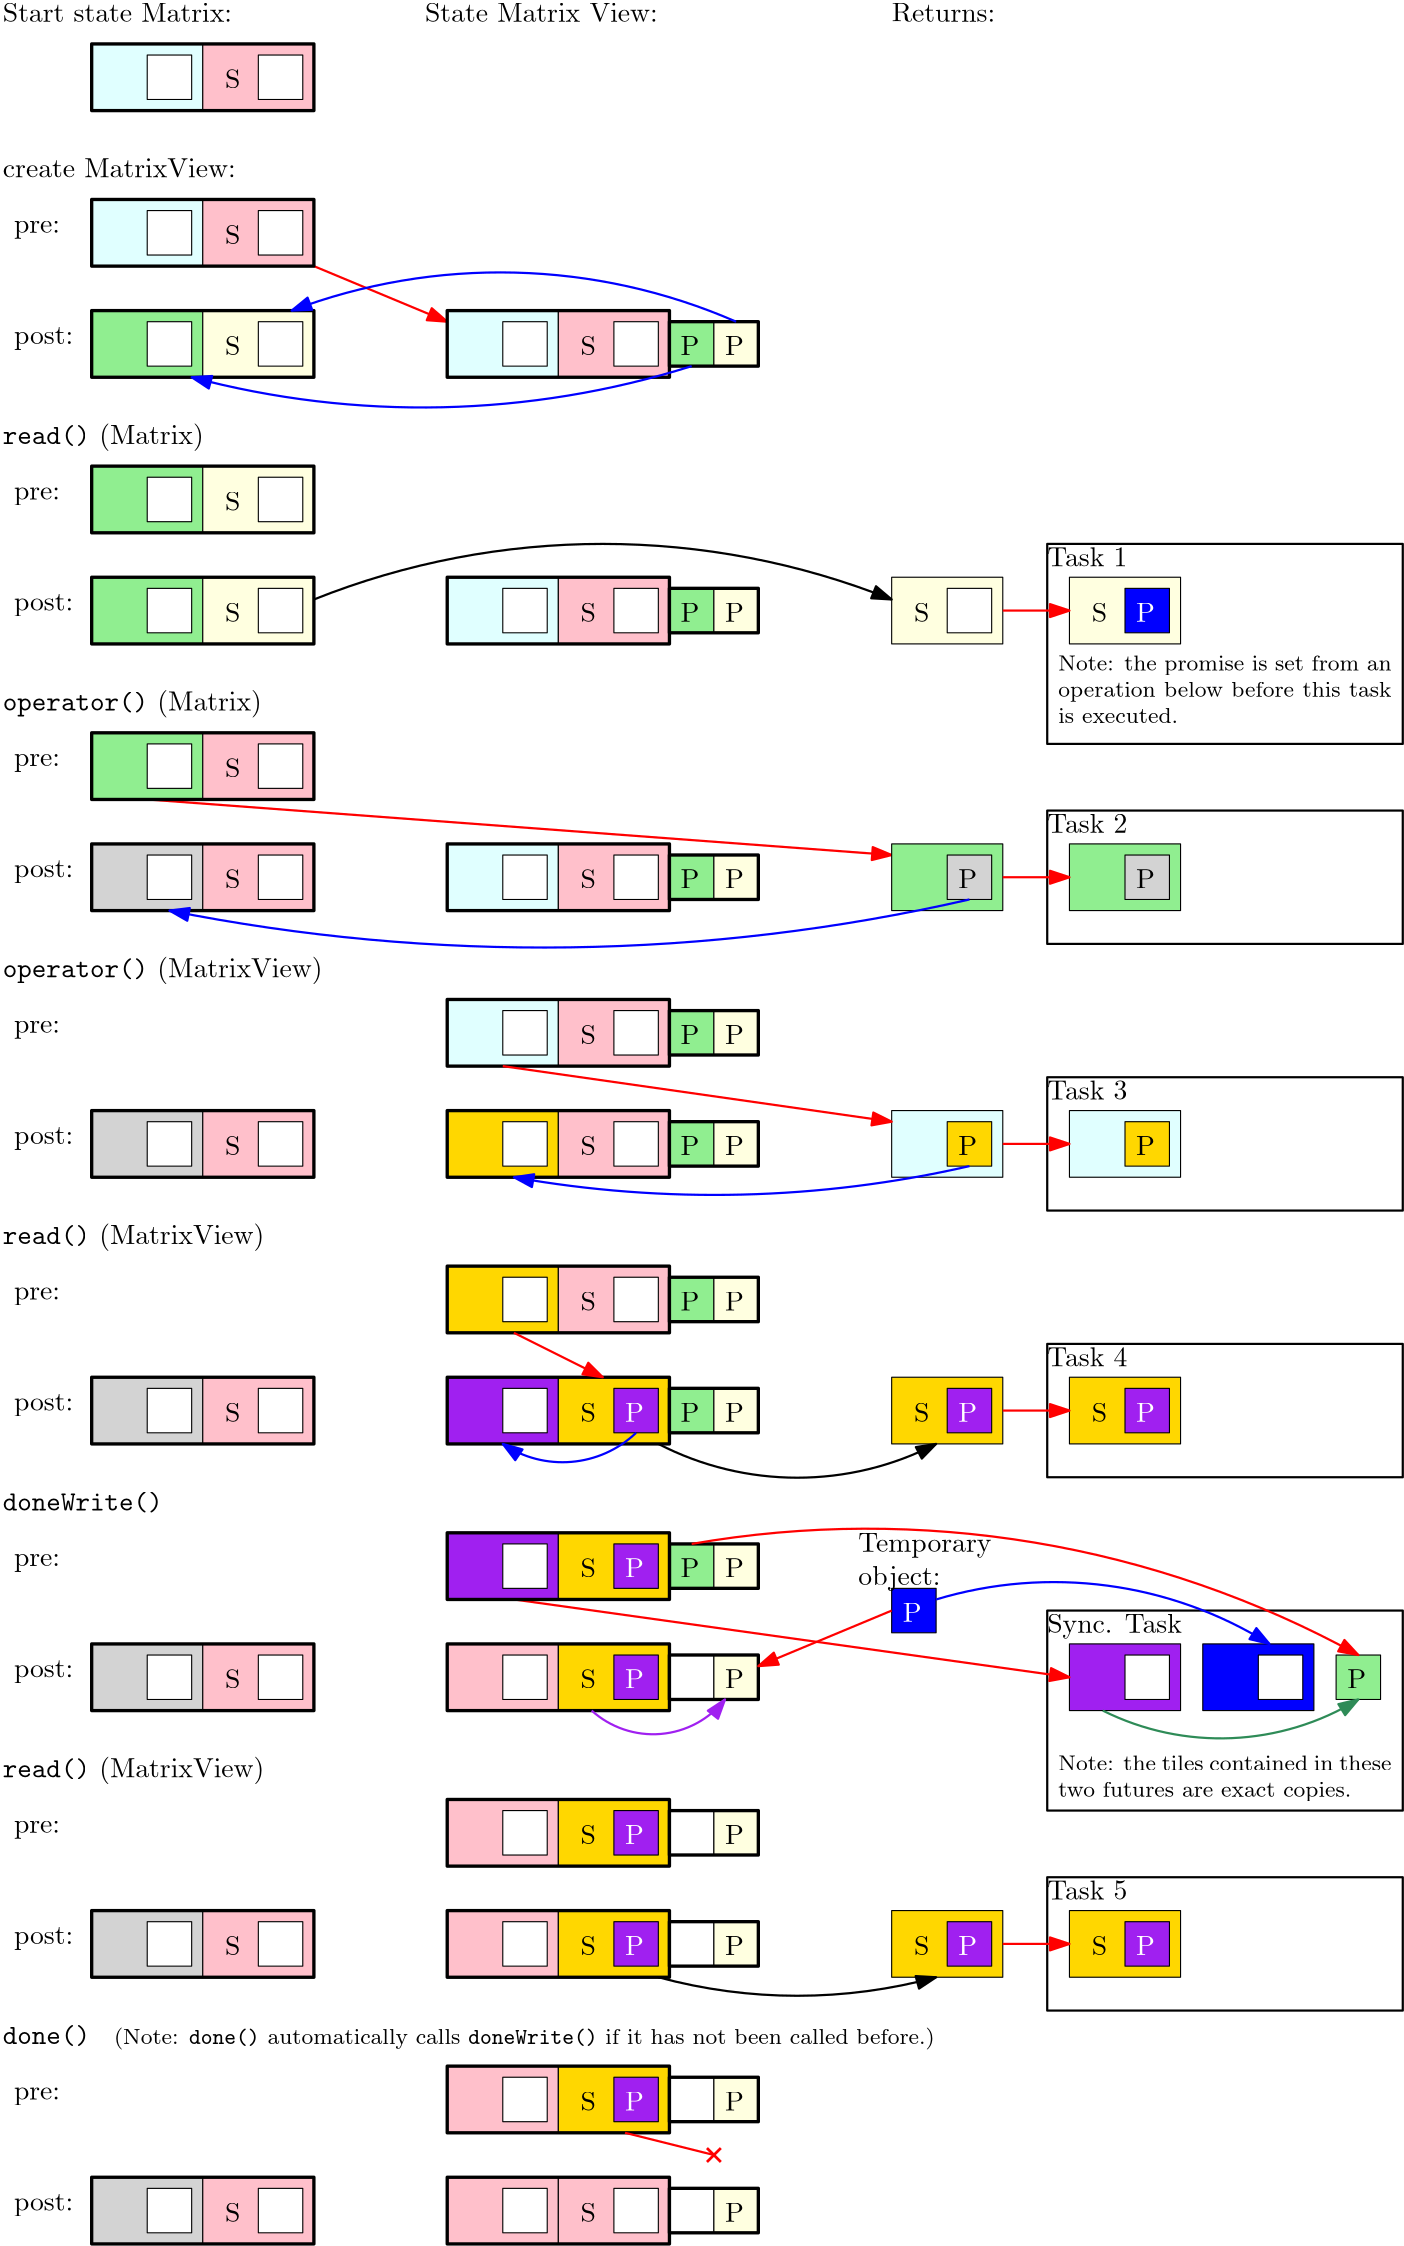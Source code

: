 <?xml version="1.0"?>
<!DOCTYPE ipe SYSTEM "ipe.dtd">
<ipe version="70206" creator="Ipe 7.2.11">
<info created="D:20200409180000" modified="D:20200414115949"/>
<ipestyle name="basic">
<symbol name="arrow/arc(spx)">
<path stroke="sym-stroke" fill="sym-stroke" pen="sym-pen">
0 0 m
-1 0.333 l
-1 -0.333 l
h
</path>
</symbol>
<symbol name="arrow/farc(spx)">
<path stroke="sym-stroke" fill="white" pen="sym-pen">
0 0 m
-1 0.333 l
-1 -0.333 l
h
</path>
</symbol>
<symbol name="arrow/ptarc(spx)">
<path stroke="sym-stroke" fill="sym-stroke" pen="sym-pen">
0 0 m
-1 0.333 l
-0.8 0 l
-1 -0.333 l
h
</path>
</symbol>
<symbol name="arrow/fptarc(spx)">
<path stroke="sym-stroke" fill="white" pen="sym-pen">
0 0 m
-1 0.333 l
-0.8 0 l
-1 -0.333 l
h
</path>
</symbol>
<symbol name="mark/circle(sx)" transformations="translations">
<path fill="sym-stroke">
0.6 0 0 0.6 0 0 e
0.4 0 0 0.4 0 0 e
</path>
</symbol>
<symbol name="mark/disk(sx)" transformations="translations">
<path fill="sym-stroke">
0.6 0 0 0.6 0 0 e
</path>
</symbol>
<symbol name="mark/fdisk(sfx)" transformations="translations">
<group>
<path fill="sym-fill">
0.5 0 0 0.5 0 0 e
</path>
<path fill="sym-stroke" fillrule="eofill">
0.6 0 0 0.6 0 0 e
0.4 0 0 0.4 0 0 e
</path>
</group>
</symbol>
<symbol name="mark/box(sx)" transformations="translations">
<path fill="sym-stroke" fillrule="eofill">
-0.6 -0.6 m
0.6 -0.6 l
0.6 0.6 l
-0.6 0.6 l
h
-0.4 -0.4 m
0.4 -0.4 l
0.4 0.4 l
-0.4 0.4 l
h
</path>
</symbol>
<symbol name="mark/square(sx)" transformations="translations">
<path fill="sym-stroke">
-0.6 -0.6 m
0.6 -0.6 l
0.6 0.6 l
-0.6 0.6 l
h
</path>
</symbol>
<symbol name="mark/fsquare(sfx)" transformations="translations">
<group>
<path fill="sym-fill">
-0.5 -0.5 m
0.5 -0.5 l
0.5 0.5 l
-0.5 0.5 l
h
</path>
<path fill="sym-stroke" fillrule="eofill">
-0.6 -0.6 m
0.6 -0.6 l
0.6 0.6 l
-0.6 0.6 l
h
-0.4 -0.4 m
0.4 -0.4 l
0.4 0.4 l
-0.4 0.4 l
h
</path>
</group>
</symbol>
<symbol name="mark/cross(sx)" transformations="translations">
<group>
<path fill="sym-stroke">
-0.43 -0.57 m
0.57 0.43 l
0.43 0.57 l
-0.57 -0.43 l
h
</path>
<path fill="sym-stroke">
-0.43 0.57 m
0.57 -0.43 l
0.43 -0.57 l
-0.57 0.43 l
h
</path>
</group>
</symbol>
<symbol name="arrow/fnormal(spx)">
<path stroke="sym-stroke" fill="white" pen="sym-pen">
0 0 m
-1 0.333 l
-1 -0.333 l
h
</path>
</symbol>
<symbol name="arrow/pointed(spx)">
<path stroke="sym-stroke" fill="sym-stroke" pen="sym-pen">
0 0 m
-1 0.333 l
-0.8 0 l
-1 -0.333 l
h
</path>
</symbol>
<symbol name="arrow/fpointed(spx)">
<path stroke="sym-stroke" fill="white" pen="sym-pen">
0 0 m
-1 0.333 l
-0.8 0 l
-1 -0.333 l
h
</path>
</symbol>
<symbol name="arrow/linear(spx)">
<path stroke="sym-stroke" pen="sym-pen">
-1 0.333 m
0 0 l
-1 -0.333 l
</path>
</symbol>
<symbol name="arrow/fdouble(spx)">
<path stroke="sym-stroke" fill="white" pen="sym-pen">
0 0 m
-1 0.333 l
-1 -0.333 l
h
-1 0 m
-2 0.333 l
-2 -0.333 l
h
</path>
</symbol>
<symbol name="arrow/double(spx)">
<path stroke="sym-stroke" fill="sym-stroke" pen="sym-pen">
0 0 m
-1 0.333 l
-1 -0.333 l
h
-1 0 m
-2 0.333 l
-2 -0.333 l
h
</path>
</symbol>
<pen name="heavier" value="0.8"/>
<pen name="fat" value="1.2"/>
<pen name="ultrafat" value="2"/>
<symbolsize name="large" value="5"/>
<symbolsize name="small" value="2"/>
<symbolsize name="tiny" value="1.1"/>
<arrowsize name="large" value="10"/>
<arrowsize name="small" value="5"/>
<arrowsize name="tiny" value="3"/>
<color name="red" value="1 0 0"/>
<color name="green" value="0 1 0"/>
<color name="blue" value="0 0 1"/>
<color name="yellow" value="1 1 0"/>
<color name="orange" value="1 0.647 0"/>
<color name="gold" value="1 0.843 0"/>
<color name="purple" value="0.627 0.125 0.941"/>
<color name="gray" value="0.745"/>
<color name="brown" value="0.647 0.165 0.165"/>
<color name="navy" value="0 0 0.502"/>
<color name="pink" value="1 0.753 0.796"/>
<color name="seagreen" value="0.18 0.545 0.341"/>
<color name="turquoise" value="0.251 0.878 0.816"/>
<color name="violet" value="0.933 0.51 0.933"/>
<color name="darkblue" value="0 0 0.545"/>
<color name="darkcyan" value="0 0.545 0.545"/>
<color name="darkgray" value="0.663"/>
<color name="darkgreen" value="0 0.392 0"/>
<color name="darkmagenta" value="0.545 0 0.545"/>
<color name="darkorange" value="1 0.549 0"/>
<color name="darkred" value="0.545 0 0"/>
<color name="lightblue" value="0.678 0.847 0.902"/>
<color name="lightcyan" value="0.878 1 1"/>
<color name="lightgray" value="0.827"/>
<color name="lightgreen" value="0.565 0.933 0.565"/>
<color name="lightyellow" value="1 1 0.878"/>
<dashstyle name="dashed" value="[4] 0"/>
<dashstyle name="dotted" value="[1 3] 0"/>
<dashstyle name="dash dotted" value="[4 2 1 2] 0"/>
<dashstyle name="dash dot dotted" value="[4 2 1 2 1 2] 0"/>
<textsize name="large" value="\large"/>
<textsize name="Large" value="\Large"/>
<textsize name="LARGE" value="\LARGE"/>
<textsize name="huge" value="\huge"/>
<textsize name="Huge" value="\Huge"/>
<textsize name="small" value="\small"/>
<textsize name="footnote" value="\footnotesize"/>
<textsize name="tiny" value="\tiny"/>
<textstyle name="center" begin="\begin{center}" end="\end{center}"/>
<textstyle name="itemize" begin="\begin{itemize}" end="\end{itemize}"/>
<textstyle name="item" begin="\begin{itemize}\item{}" end="\end{itemize}"/>
<gridsize name="4 pts" value="4"/>
<gridsize name="8 pts (~3 mm)" value="8"/>
<gridsize name="16 pts (~6 mm)" value="16"/>
<gridsize name="32 pts (~12 mm)" value="32"/>
<gridsize name="10 pts (~3.5 mm)" value="10"/>
<gridsize name="20 pts (~7 mm)" value="20"/>
<gridsize name="14 pts (~5 mm)" value="14"/>
<gridsize name="28 pts (~10 mm)" value="28"/>
<gridsize name="56 pts (~20 mm)" value="56"/>
<anglesize name="90 deg" value="90"/>
<anglesize name="60 deg" value="60"/>
<anglesize name="45 deg" value="45"/>
<anglesize name="30 deg" value="30"/>
<anglesize name="22.5 deg" value="22.5"/>
<opacity name="10%" value="0.1"/>
<opacity name="30%" value="0.3"/>
<opacity name="50%" value="0.5"/>
<opacity name="75%" value="0.75"/>
<tiling name="falling" angle="-60" step="4" width="1"/>
<tiling name="rising" angle="30" step="4" width="1"/>
</ipestyle>
<page>
<layer name="alpha"/>
<view layers="alpha" active="alpha"/>
<text layer="alpha" matrix="1 0 0 1 -8 -148" transformations="translations" pos="32 816" stroke="black" type="label" width="72.367" height="7.473" depth="2.49" valign="baseline">\verb|read()| (Matrix)</text>
<path matrix="0.416666 0 0 1.5 42.667 -484" stroke="black" fill="lightgreen">
32 800 m
32 784 l
128 784 l
128 800 l
h
</path>
<path matrix="0.416666 0 0 1.5 82.666 -460" stroke="black" fill="lightyellow">
32 784 m
32 768 l
128 768 l
128 784 l
h
</path>
<path matrix="1 0 0 1 -68 -88" stroke="black" fill="white">
144 800 m
144 784 l
160 784 l
160 800 l
h
</path>
<path matrix="0.606061 0 0 0.5 36.606 316" stroke="black" pen="fat">
32 800 m
32 752 l
164 752 l
164 800 l
h
</path>
<text matrix="1 0 0 1 -44 -68" transformations="translations" pos="148 768" stroke="black" type="label" width="5.535" height="6.808" depth="0" valign="baseline">S</text>
<path matrix="1 0 0 1 -76 -88" stroke="black" fill="white">
192 800 m
192 784 l
208 784 l
208 800 l
h
</path>
<path matrix="0.416666 0 0 1.5 330.666 -556" stroke="black" fill="lightyellow">
32 784 m
32 768 l
128 768 l
128 784 l
h
</path>
<text matrix="1 0 0 1 204 -164" transformations="translations" pos="148 768" stroke="black" type="label" width="5.535" height="6.808" depth="0" valign="baseline">S</text>
<path matrix="1 0 0 1 172 -184" stroke="black" fill="white">
192 800 m
192 784 l
208 784 l
208 800 l
h
</path>
<path matrix="1 0 0 1 0 16" stroke="red" pen="heavier" arrow="normal/normal">
136 716 m
184 696 l
</path>
<path matrix="0.416666 0 0 1.5 394.666 -556" stroke="black" fill="lightyellow">
32 784 m
32 768 l
128 768 l
128 784 l
h
</path>
<text matrix="1 0 0 1 268 -164" transformations="translations" pos="148 768" stroke="black" type="label" width="5.535" height="6.808" depth="0" valign="baseline">S</text>
<path matrix="1 0 0 1 236 -184" stroke="black" fill="blue">
192 800 m
192 784 l
208 784 l
208 800 l
h
</path>
<text matrix="1 0 0 1 76 -184" transformations="translations" pos="356 788" stroke="white" type="label" width="6.78" height="6.808" depth="0" valign="baseline">P</text>
<path matrix="1.33333 0 0 1.5 165.333 -352" stroke="black" pen="heavier">
176 656 m
176 608 l
272 608 l
272 656 l
h
</path>
<text matrix="1 0 0 1 224 -36" transformations="translations" pos="176 660" stroke="black" type="label" width="28.836" height="6.918" depth="0" valign="baseline">Task 1</text>
<path matrix="0.416666 0 0 1.5 42.667 -444" stroke="black" fill="lightcyan">
32 800 m
32 784 l
128 784 l
128 800 l
h
</path>
<path matrix="0.416666 0 0 1.5 82.666 -420" stroke="black" fill="pink">
32 784 m
32 768 l
128 768 l
128 784 l
h
</path>
<path matrix="1 0 0 1 -68 -48" stroke="black" fill="white">
144 800 m
144 784 l
160 784 l
160 800 l
h
</path>
<path matrix="0.606061 0 0 0.5 36.606 356" stroke="black" pen="fat">
32 800 m
32 752 l
164 752 l
164 800 l
h
</path>
<text matrix="1 0 0 1 -44 -28" transformations="translations" pos="148 768" stroke="black" type="label" width="5.535" height="6.808" depth="0" valign="baseline">S</text>
<path matrix="1 0 0 1 -76 -48" stroke="black" fill="white">
192 800 m
192 784 l
208 784 l
208 800 l
h
</path>
<text matrix="1 0 0 1 -8 4" transformations="translations" pos="32 816" stroke="black" type="label" width="82.579" height="6.808" depth="0" valign="baseline">Start state Matrix:</text>
<path matrix="0.416666 0 0 1.5 42.667 -388" stroke="black" fill="lightcyan">
32 800 m
32 784 l
128 784 l
128 800 l
h
</path>
<path matrix="0.416666 0 0 1.5 82.666 -364" stroke="black" fill="pink">
32 784 m
32 768 l
128 768 l
128 784 l
h
</path>
<path matrix="1 0 0 1 -68 8" stroke="black" fill="white">
144 800 m
144 784 l
160 784 l
160 800 l
h
</path>
<path matrix="0.606061 0 0 0.5 36.606 412" stroke="black" pen="fat">
32 800 m
32 752 l
164 752 l
164 800 l
h
</path>
<text matrix="1 0 0 1 -44 28" transformations="translations" pos="148 768" stroke="black" type="label" width="5.535" height="6.808" depth="0" valign="baseline">S</text>
<path matrix="1 0 0 1 -76 8" stroke="black" fill="white">
192 800 m
192 784 l
208 784 l
208 800 l
h
</path>
<text matrix="1 0 0 1 -8 -52" transformations="translations" pos="32 816" stroke="black" type="label" width="83.908" height="6.808" depth="0" valign="baseline">create MatrixView:</text>
<text matrix="1 0 0 1 4 16" transformations="translations" pos="24 728" stroke="black" type="label" width="16.632" height="4.297" depth="1.93" valign="baseline">pre:</text>
<text matrix="1 0 0 1 4 16" transformations="translations" pos="24 688" stroke="black" type="label" width="21.364" height="6.135" depth="1.93" valign="baseline">post:</text>
<text matrix="1 0 0 1 4 -80" transformations="translations" pos="24 728" stroke="black" type="label" width="16.632" height="4.297" depth="1.93" valign="baseline">pre:</text>
<text matrix="1 0 0 1 4 -80" transformations="translations" pos="24 688" stroke="black" type="label" width="21.364" height="6.135" depth="1.93" valign="baseline">post:</text>
<path matrix="1 0 0 1 160 -80" stroke="red" pen="heavier" arrow="normal/normal">
224 688 m
248 688 l
</path>
<path matrix="0.416666 0 0 1.5 170.667 -484" stroke="black" fill="lightcyan">
32 800 m
32 784 l
128 784 l
128 800 l
h
</path>
<path matrix="0.416666 0 0 1.5 210.666 -460" stroke="black" fill="pink">
32 784 m
32 768 l
128 768 l
128 784 l
h
</path>
<path matrix="1 0 0 1 60 -88" stroke="black" fill="white">
144 800 m
144 784 l
160 784 l
160 800 l
h
</path>
<path matrix="0.606061 0 0 0.5 164.606 316" stroke="black" pen="fat">
32 800 m
32 752 l
164 752 l
164 800 l
h
</path>
<text matrix="1 0 0 1 84 -68" transformations="translations" pos="148 768" stroke="black" type="label" width="5.535" height="6.808" depth="0" valign="baseline">S</text>
<path matrix="1 0 0 1 52 -88" stroke="black" fill="white">
192 800 m
192 784 l
208 784 l
208 800 l
h
</path>
<path matrix="1 0 0 1 72 -88" stroke="black" fill="lightgreen">
192 800 m
192 784 l
208 784 l
208 800 l
h
</path>
<text matrix="1 0 0 1 -88 -88" transformations="translations" pos="356 788" stroke="black" type="label" width="6.78" height="6.808" depth="0" valign="baseline">P</text>
<path matrix="1 0 0 1 88 -88" stroke="black" fill="lightyellow">
192 800 m
192 784 l
208 784 l
208 800 l
h
</path>
<text matrix="1 0 0 1 -72 -88" transformations="translations" pos="356 788" stroke="black" type="label" width="6.78" height="6.808" depth="0" valign="baseline">P</text>
<path matrix="0.242425 0 0 0.333333 256.242 445.333" stroke="black" pen="fat">
32 800 m
32 752 l
164 752 l
164 800 l
h
</path>
<path matrix="1 0 0 1 0 16" stroke="blue" pen="heavier" arrow="normal/normal">
272 680 m
322.776 0 0 -322.776 175.113 987.891 92 676 a
</path>
<path matrix="1 0 0 1 0 16" stroke="blue" pen="heavier" arrow="normal/normal">
288 696 m
212.101 0 0 212.101 203.091 501.636 128 700 a
</path>
<text matrix="1 0 0 1 144 4" transformations="translations" pos="32 816" stroke="black" type="label" width="83.88" height="6.808" depth="0" valign="baseline">State Matrix View:</text>
<path matrix="0.416666 0 0 1.5 170.667 -580" stroke="black" fill="lightcyan">
32 800 m
32 784 l
128 784 l
128 800 l
h
</path>
<path matrix="0.416666 0 0 1.5 210.666 -556" stroke="black" fill="pink">
32 784 m
32 768 l
128 768 l
128 784 l
h
</path>
<path matrix="1 0 0 1 60 -184" stroke="black" fill="white">
144 800 m
144 784 l
160 784 l
160 800 l
h
</path>
<path matrix="0.606061 0 0 0.5 164.606 220" stroke="black" pen="fat">
32 800 m
32 752 l
164 752 l
164 800 l
h
</path>
<text matrix="1 0 0 1 84 -164" transformations="translations" pos="148 768" stroke="black" type="label" width="5.535" height="6.808" depth="0" valign="baseline">S</text>
<path matrix="1 0 0 1 52 -184" stroke="black" fill="white">
192 800 m
192 784 l
208 784 l
208 800 l
h
</path>
<path matrix="1 0 0 1 72 -184" stroke="black" fill="lightgreen">
192 800 m
192 784 l
208 784 l
208 800 l
h
</path>
<text matrix="1 0 0 1 -88 -184" transformations="translations" pos="356 788" stroke="black" type="label" width="6.78" height="6.808" depth="0" valign="baseline">P</text>
<path matrix="1 0 0 1 88 -184" stroke="black" fill="lightyellow">
192 800 m
192 784 l
208 784 l
208 800 l
h
</path>
<text matrix="1 0 0 1 -72 -184" transformations="translations" pos="356 788" stroke="black" type="label" width="6.78" height="6.808" depth="0" valign="baseline">P</text>
<path matrix="0.242425 0 0 0.333333 256.242 349.333" stroke="black" pen="fat">
32 800 m
32 752 l
164 752 l
164 800 l
h
</path>
<path matrix="1 0 0 1 0 16" stroke="black" pen="heavier" arrow="normal/normal">
136 596 m
280.4 0 0 -280.4 240 335.6 344 596 a
</path>
<path matrix="0.416666 0 0 1.5 42.667 -676" stroke="black" fill="lightgray">
32 800 m
32 784 l
128 784 l
128 800 l
h
</path>
<path matrix="0.416666 0 0 1.5 82.666 -652" stroke="black" fill="pink">
32 784 m
32 768 l
128 768 l
128 784 l
h
</path>
<path matrix="1 0 0 1 -68 -280" stroke="black" fill="white">
144 800 m
144 784 l
160 784 l
160 800 l
h
</path>
<path matrix="0.606061 0 0 0.5 36.606 124" stroke="black" pen="fat">
32 800 m
32 752 l
164 752 l
164 800 l
h
</path>
<text matrix="1 0 0 1 -44 -260" transformations="translations" pos="148 768" stroke="black" type="label" width="5.535" height="6.808" depth="0" valign="baseline">S</text>
<path matrix="1 0 0 1 -76 -280" stroke="black" fill="white">
192 800 m
192 784 l
208 784 l
208 800 l
h
</path>
<text matrix="1 0 0 1 -8 -244" transformations="translations" pos="32 816" stroke="black" type="label" width="93.289" height="7.473" depth="2.49" valign="baseline">\verb|operator()| (Matrix)</text>
<path matrix="1 0 0 1 0 16" stroke="red" pen="heavier" arrow="normal/normal">
76 524 m
344 504 l
</path>
<path matrix="0.416666 0 0 1.5 330.666 -652" stroke="black" fill="lightgreen">
32 784 m
32 768 l
128 768 l
128 784 l
h
</path>
<path matrix="1 0 0 1 172 -280" stroke="black" fill="lightgray">
192 800 m
192 784 l
208 784 l
208 800 l
h
</path>
<text matrix="1 0 0 1 12 -280" transformations="translations" pos="356 788" stroke="black" type="label" width="6.78" height="6.808" depth="0" valign="baseline">P</text>
<path matrix="0.416666 0 0 1.5 394.666 -652" stroke="black" fill="lightgreen">
32 784 m
32 768 l
128 768 l
128 784 l
h
</path>
<path matrix="1 0 0 1 236 -280" stroke="black" fill="lightgray">
192 800 m
192 784 l
208 784 l
208 800 l
h
</path>
<text matrix="1 0 0 1 76 -280" transformations="translations" pos="356 788" stroke="black" type="label" width="6.78" height="6.808" depth="0" valign="baseline">P</text>
<path matrix="1.33333 0 0 1 165.333 -120" stroke="black" pen="heavier">
176 656 m
176 608 l
272 608 l
272 656 l
h
</path>
<text matrix="1 0 0 1 224 -132" transformations="translations" pos="176 660" stroke="black" type="label" width="28.836" height="6.918" depth="0" valign="baseline">Task 2</text>
<text matrix="1 0 0 1 4 -176" transformations="translations" pos="24 728" stroke="black" type="label" width="16.632" height="4.297" depth="1.93" valign="baseline">pre:</text>
<text matrix="1 0 0 1 4 -176" transformations="translations" pos="24 688" stroke="black" type="label" width="21.364" height="6.135" depth="1.93" valign="baseline">post:</text>
<path matrix="0.416666 0 0 1.5 42.667 -636" stroke="black" fill="lightgreen">
32 800 m
32 784 l
128 784 l
128 800 l
h
</path>
<path matrix="0.416666 0 0 1.5 82.666 -612" stroke="black" fill="pink">
32 784 m
32 768 l
128 768 l
128 784 l
h
</path>
<path matrix="1 0 0 1 -68 -240" stroke="black" fill="white">
144 800 m
144 784 l
160 784 l
160 800 l
h
</path>
<path matrix="0.606061 0 0 0.5 36.606 164" stroke="black" pen="fat">
32 800 m
32 752 l
164 752 l
164 800 l
h
</path>
<text matrix="1 0 0 1 -44 -220" transformations="translations" pos="148 768" stroke="black" type="label" width="5.535" height="6.808" depth="0" valign="baseline">S</text>
<path matrix="1 0 0 1 -76 -240" stroke="black" fill="white">
192 800 m
192 784 l
208 784 l
208 800 l
h
</path>
<path matrix="1 0 0 1 160 -176" stroke="red" pen="heavier" arrow="normal/normal">
224 688 m
248 688 l
</path>
<path matrix="0.416666 0 0 1.5 170.667 -676" stroke="black" fill="lightcyan">
32 800 m
32 784 l
128 784 l
128 800 l
h
</path>
<path matrix="0.416666 0 0 1.5 210.666 -652" stroke="black" fill="pink">
32 784 m
32 768 l
128 768 l
128 784 l
h
</path>
<path matrix="1 0 0 1 60 -280" stroke="black" fill="white">
144 800 m
144 784 l
160 784 l
160 800 l
h
</path>
<path matrix="0.606061 0 0 0.5 164.606 124" stroke="black" pen="fat">
32 800 m
32 752 l
164 752 l
164 800 l
h
</path>
<text matrix="1 0 0 1 84 -260" transformations="translations" pos="148 768" stroke="black" type="label" width="5.535" height="6.808" depth="0" valign="baseline">S</text>
<path matrix="1 0 0 1 52 -280" stroke="black" fill="white">
192 800 m
192 784 l
208 784 l
208 800 l
h
</path>
<path matrix="1 0 0 1 72 -280" stroke="black" fill="lightgreen">
192 800 m
192 784 l
208 784 l
208 800 l
h
</path>
<text matrix="1 0 0 1 -88 -280" transformations="translations" pos="356 788" stroke="black" type="label" width="6.78" height="6.808" depth="0" valign="baseline">P</text>
<path matrix="1 0 0 1 88 -280" stroke="black" fill="lightyellow">
192 800 m
192 784 l
208 784 l
208 800 l
h
</path>
<text matrix="1 0 0 1 -72 -280" transformations="translations" pos="356 788" stroke="black" type="label" width="6.78" height="6.808" depth="0" valign="baseline">P</text>
<path matrix="0.242425 0 0 0.333333 256.242 253.333" stroke="black" pen="fat">
32 800 m
32 752 l
164 752 l
164 800 l
h
</path>
<path matrix="0.416666 0 0 1.5 42.667 -540" stroke="black" fill="lightgreen">
32 800 m
32 784 l
128 784 l
128 800 l
h
</path>
<path matrix="0.416666 0 0 1.5 82.666 -516" stroke="black" fill="lightyellow">
32 784 m
32 768 l
128 768 l
128 784 l
h
</path>
<path matrix="1 0 0 1 -68 -144" stroke="black" fill="white">
144 800 m
144 784 l
160 784 l
160 800 l
h
</path>
<path matrix="0.606061 0 0 0.5 36.606 260" stroke="black" pen="fat">
32 800 m
32 752 l
164 752 l
164 800 l
h
</path>
<text matrix="1 0 0 1 -44 -124" transformations="translations" pos="148 768" stroke="black" type="label" width="5.535" height="6.808" depth="0" valign="baseline">S</text>
<path matrix="1 0 0 1 -76 -144" stroke="black" fill="white">
192 800 m
192 784 l
208 784 l
208 800 l
h
</path>
<path matrix="0.416666 0 0 1.5 42.667 -580" stroke="black" fill="lightgreen">
32 800 m
32 784 l
128 784 l
128 800 l
h
</path>
<path matrix="0.416666 0 0 1.5 82.666 -556" stroke="black" fill="lightyellow">
32 784 m
32 768 l
128 768 l
128 784 l
h
</path>
<path matrix="1 0 0 1 -68 -184" stroke="black" fill="white">
144 800 m
144 784 l
160 784 l
160 800 l
h
</path>
<path matrix="0.606061 0 0 0.5 36.606 220" stroke="black" pen="fat">
32 800 m
32 752 l
164 752 l
164 800 l
h
</path>
<text matrix="1 0 0 1 -44 -164" transformations="translations" pos="148 768" stroke="black" type="label" width="5.535" height="6.808" depth="0" valign="baseline">S</text>
<path matrix="1 0 0 1 -76 -184" stroke="black" fill="white">
192 800 m
192 784 l
208 784 l
208 800 l
h
</path>
<path matrix="1 0 0 1 0 16" stroke="blue" pen="heavier" arrow="normal/normal">
372 488 m
687.77 0 0 -687.77 218.66 1158.46 84 484 a
</path>
<path matrix="0.416666 0 0 1.5 42.667 -772" stroke="black" fill="lightgray">
32 800 m
32 784 l
128 784 l
128 800 l
h
</path>
<path matrix="0.416666 0 0 1.5 82.666 -748" stroke="black" fill="pink">
32 784 m
32 768 l
128 768 l
128 784 l
h
</path>
<path matrix="1 0 0 1 -68 -376" stroke="black" fill="white">
144 800 m
144 784 l
160 784 l
160 800 l
h
</path>
<path matrix="0.606061 0 0 0.5 36.606 28" stroke="black" pen="fat">
32 800 m
32 752 l
164 752 l
164 800 l
h
</path>
<text matrix="1 0 0 1 -44 -356" transformations="translations" pos="148 768" stroke="black" type="label" width="5.535" height="6.808" depth="0" valign="baseline">S</text>
<path matrix="1 0 0 1 -76 -376" stroke="black" fill="white">
192 800 m
192 784 l
208 784 l
208 800 l
h
</path>
<text matrix="1 0 0 1 -8 -340" transformations="translations" pos="32 816" stroke="black" type="label" width="115.151" height="7.473" depth="2.49" valign="baseline">\verb|operator()| (MatrixView)</text>
<path matrix="0.416666 0 0 1.5 330.666 -748" stroke="black" fill="lightcyan">
32 784 m
32 768 l
128 768 l
128 784 l
h
</path>
<path matrix="1 0 0 1 172 -376" stroke="black" fill="gold">
192 800 m
192 784 l
208 784 l
208 800 l
h
</path>
<text matrix="1 0 0 1 12 -376" transformations="translations" pos="356 788" stroke="black" type="label" width="6.78" height="6.808" depth="0" valign="baseline">P</text>
<path matrix="0.416666 0 0 1.5 394.666 -748" stroke="black" fill="lightcyan">
32 784 m
32 768 l
128 768 l
128 784 l
h
</path>
<path matrix="1 0 0 1 236 -376" stroke="black" fill="gold">
192 800 m
192 784 l
208 784 l
208 800 l
h
</path>
<text matrix="1 0 0 1 76 -376" transformations="translations" pos="356 788" stroke="black" type="label" width="6.78" height="6.808" depth="0" valign="baseline">P</text>
<path matrix="1.33333 0 0 1 165.333 -216" stroke="black" pen="heavier">
176 656 m
176 608 l
272 608 l
272 656 l
h
</path>
<text matrix="1 0 0 1 224 -228" transformations="translations" pos="176 660" stroke="black" type="label" width="28.836" height="6.918" depth="0" valign="baseline">Task 3</text>
<text matrix="1 0 0 1 4 -272" transformations="translations" pos="24 728" stroke="black" type="label" width="16.632" height="4.297" depth="1.93" valign="baseline">pre:</text>
<text matrix="1 0 0 1 4 -272" transformations="translations" pos="24 688" stroke="black" type="label" width="21.364" height="6.135" depth="1.93" valign="baseline">post:</text>
<path matrix="1 0 0 1 160 -272" stroke="red" pen="heavier" arrow="normal/normal">
224 688 m
248 688 l
</path>
<path matrix="0.416666 0 0 1.5 170.667 -772" stroke="black" fill="gold">
32 800 m
32 784 l
128 784 l
128 800 l
h
</path>
<path matrix="0.416666 0 0 1.5 210.666 -748" stroke="black" fill="pink">
32 784 m
32 768 l
128 768 l
128 784 l
h
</path>
<path matrix="1 0 0 1 60 -376" stroke="black" fill="white">
144 800 m
144 784 l
160 784 l
160 800 l
h
</path>
<path matrix="0.606061 0 0 0.5 164.606 28" stroke="black" pen="fat">
32 800 m
32 752 l
164 752 l
164 800 l
h
</path>
<text matrix="1 0 0 1 84 -356" transformations="translations" pos="148 768" stroke="black" type="label" width="5.535" height="6.808" depth="0" valign="baseline">S</text>
<path matrix="1 0 0 1 52 -376" stroke="black" fill="white">
192 800 m
192 784 l
208 784 l
208 800 l
h
</path>
<path matrix="1 0 0 1 72 -376" stroke="black" fill="lightgreen">
192 800 m
192 784 l
208 784 l
208 800 l
h
</path>
<text matrix="1 0 0 1 -88 -376" transformations="translations" pos="356 788" stroke="black" type="label" width="6.78" height="6.808" depth="0" valign="baseline">P</text>
<path matrix="1 0 0 1 88 -376" stroke="black" fill="lightyellow">
192 800 m
192 784 l
208 784 l
208 800 l
h
</path>
<text matrix="1 0 0 1 -72 -376" transformations="translations" pos="356 788" stroke="black" type="label" width="6.78" height="6.808" depth="0" valign="baseline">P</text>
<path matrix="0.242425 0 0 0.333333 256.242 157.333" stroke="black" pen="fat">
32 800 m
32 752 l
164 752 l
164 800 l
h
</path>
<path matrix="1 0 0 1 0 12" stroke="blue" pen="heavier" arrow="normal/normal">
372 396 m
411.96 0 0 -411.96 280.152 797.593 208 392 a
</path>
<path matrix="0.416666 0 0 1.5 170.667 -732" stroke="black" fill="lightcyan">
32 800 m
32 784 l
128 784 l
128 800 l
h
</path>
<path matrix="0.416666 0 0 1.5 210.666 -708" stroke="black" fill="pink">
32 784 m
32 768 l
128 768 l
128 784 l
h
</path>
<path matrix="1 0 0 1 60 -336" stroke="black" fill="white">
144 800 m
144 784 l
160 784 l
160 800 l
h
</path>
<path matrix="0.606061 0 0 0.5 164.606 68" stroke="black" pen="fat">
32 800 m
32 752 l
164 752 l
164 800 l
h
</path>
<text matrix="1 0 0 1 84 -316" transformations="translations" pos="148 768" stroke="black" type="label" width="5.535" height="6.808" depth="0" valign="baseline">S</text>
<path matrix="1 0 0 1 52 -336" stroke="black" fill="white">
192 800 m
192 784 l
208 784 l
208 800 l
h
</path>
<path matrix="1 0 0 1 72 -336" stroke="black" fill="lightgreen">
192 800 m
192 784 l
208 784 l
208 800 l
h
</path>
<text matrix="1 0 0 1 -88 -336" transformations="translations" pos="356 788" stroke="black" type="label" width="6.78" height="6.808" depth="0" valign="baseline">P</text>
<path matrix="1 0 0 1 88 -336" stroke="black" fill="lightyellow">
192 800 m
192 784 l
208 784 l
208 800 l
h
</path>
<text matrix="1 0 0 1 -72 -336" transformations="translations" pos="356 788" stroke="black" type="label" width="6.78" height="6.808" depth="0" valign="baseline">P</text>
<path matrix="0.242425 0 0 0.333333 256.242 197.333" stroke="black" pen="fat">
32 800 m
32 752 l
164 752 l
164 800 l
h
</path>
<text matrix="1 0 0 1 -8 -532" transformations="translations" pos="32 816" stroke="black" type="label" width="57.534" height="6.919" depth="0.83" valign="baseline">\verb|doneWrite()|</text>
<path matrix="0.416666 0 0 1.5 42.667 -964" stroke="black" fill="lightgray">
32 800 m
32 784 l
128 784 l
128 800 l
h
</path>
<path matrix="0.416666 0 0 1.5 82.666 -940" stroke="black" fill="pink">
32 784 m
32 768 l
128 768 l
128 784 l
h
</path>
<path matrix="1 0 0 1 -68 -568" stroke="black" fill="white">
144 800 m
144 784 l
160 784 l
160 800 l
h
</path>
<path matrix="0.606061 0 0 0.5 36.606 -164" stroke="black" pen="fat">
32 800 m
32 752 l
164 752 l
164 800 l
h
</path>
<text matrix="1 0 0 1 -44 -548" transformations="translations" pos="148 768" stroke="black" type="label" width="5.535" height="6.808" depth="0" valign="baseline">S</text>
<path matrix="1 0 0 1 -76 -568" stroke="black" fill="white">
192 800 m
192 784 l
208 784 l
208 800 l
h
</path>
<text matrix="1 0 0 1 4 -464" transformations="translations" pos="24 728" stroke="black" type="label" width="16.632" height="4.297" depth="1.93" valign="baseline">pre:</text>
<text matrix="1 0 0 1 4 -464" transformations="translations" pos="24 688" stroke="black" type="label" width="21.364" height="6.135" depth="1.93" valign="baseline">post:</text>
<path matrix="0.416666 0 0 1.5 170.667 -964" stroke="black" fill="pink">
32 800 m
32 784 l
128 784 l
128 800 l
h
</path>
<path matrix="0.416666 0 0 1.5 210.666 -940" stroke="black" fill="gold">
32 784 m
32 768 l
128 768 l
128 784 l
h
</path>
<path matrix="1 0 0 1 60 -568" stroke="black" fill="white">
144 800 m
144 784 l
160 784 l
160 800 l
h
</path>
<path matrix="0.606061 0 0 0.5 164.606 -164" stroke="black" pen="fat">
32 800 m
32 752 l
164 752 l
164 800 l
h
</path>
<text matrix="1 0 0 1 84 -548" transformations="translations" pos="148 768" stroke="black" type="label" width="5.535" height="6.808" depth="0" valign="baseline">S</text>
<path matrix="1 0 0 1 52 -568" stroke="black" fill="purple">
192 800 m
192 784 l
208 784 l
208 800 l
h
</path>
<path matrix="1 0 0 1 72 -568" stroke="black" fill="white">
192 800 m
192 784 l
208 784 l
208 800 l
h
</path>
<path matrix="1 0 0 1 88 -568" stroke="black" fill="lightyellow">
192 800 m
192 784 l
208 784 l
208 800 l
h
</path>
<text matrix="1 0 0 1 -72 -568" transformations="translations" pos="356 788" stroke="black" type="label" width="6.78" height="6.808" depth="0" valign="baseline">P</text>
<path matrix="0.242425 0 0 0.333333 256.242 -34.667" stroke="black" pen="fat">
32 800 m
32 752 l
164 752 l
164 800 l
h
</path>
<path matrix="1 0 0 1 72 -528" stroke="black" fill="lightgreen">
192 800 m
192 784 l
208 784 l
208 800 l
h
</path>
<text matrix="1 0 0 1 -88 -528" transformations="translations" pos="356 788" stroke="black" type="label" width="6.78" height="6.808" depth="0" valign="baseline">P</text>
<path matrix="1 0 0 1 88 -528" stroke="black" fill="lightyellow">
192 800 m
192 784 l
208 784 l
208 800 l
h
</path>
<text matrix="1 0 0 1 -72 -528" transformations="translations" pos="356 788" stroke="black" type="label" width="6.78" height="6.808" depth="0" valign="baseline">P</text>
<path matrix="0.242425 0 0 0.333333 256.242 5.333" stroke="black" pen="fat">
32 800 m
32 752 l
164 752 l
164 800 l
h
</path>
<text matrix="1 0 0 1 -8 -724" transformations="translations" pos="32 816" stroke="black" type="label" width="31.382" height="6.919" depth="0.83" valign="baseline">\verb|done()|</text>
<path matrix="1 0 0 1 0 16" stroke="red" pen="heavier" arrow="normal/normal">
204 428 m
344 408 l
</path>
<path matrix="0.416666 0 0 1.5 394.666 -940" stroke="black" fill="purple">
32 784 m
32 768 l
128 768 l
128 784 l
h
</path>
<path matrix="1.14286 0 0 1.5 -57.1429 -244" stroke="black" pen="heavier">
400 328 m
400 280 l
512 280 l
512 328 l
h
</path>
<text matrix="1 0 0 1 224 -420" transformations="translations" pos="176 660" stroke="black" type="label" width="48.485" height="6.926" depth="1.93" valign="baseline">Sync. Task</text>
<path matrix="0.416666 0 0 1.5 442.666 -940" stroke="black" fill="blue">
32 784 m
32 768 l
128 768 l
128 784 l
h
</path>
<path matrix="1 0 0 1 312 -568" stroke="black" fill="lightgreen">
192 800 m
192 784 l
208 784 l
208 800 l
h
</path>
<text matrix="1 0 0 1 152 -568" transformations="translations" pos="356 788" stroke="black" type="label" width="6.78" height="6.808" depth="0" valign="baseline">P</text>
<path matrix="1 0 0 1 284 -568" stroke="black" fill="white">
192 800 m
192 784 l
208 784 l
208 800 l
h
</path>
<path matrix="1 0 0 1 236 -568" stroke="black" fill="white">
192 800 m
192 784 l
208 784 l
208 800 l
h
</path>
<path matrix="1 0 0 1 0 -80" stroke="purple" pen="heavier" arrow="normal/normal">
236 292 m
32.9784 0 0 32.9784 258.129 316.452 284 296 a
</path>
<path matrix="1 0 0 1 152 -544" stroke="black" fill="blue">
192 800 m
192 784 l
208 784 l
208 800 l
h
</path>
<text matrix="1 0 0 1 -8 -544" transformations="translations" pos="356 788" stroke="white" type="label" width="6.78" height="6.808" depth="0" valign="baseline">P</text>
<path matrix="1 0 0 1 0 -80" stroke="red" pen="heavier" arrow="normal/normal">
344 328 m
296 308 l
</path>
<path matrix="1 0 0 1 0 -80" stroke="blue" pen="heavier" arrow="normal/normal">
360 332 m
146.569 0 0 -146.569 402.358 191.686 480 316 a
</path>
<text matrix="1 0 0 1 4 16" transformations="translations" pos="400 576" stroke="black" type="minipage" width="120" height="14.714" depth="9.75" valign="top" size="footnote">Note: the promise is set from an operation below before this task is executed.</text>
<path matrix="1 0 0 1 0 -80" stroke="seagreen" pen="heavier" arrow="normal/normal">
420 292 m
94.8089 0 0 94.8089 462.4 376.8 512 296 a
</path>
<text matrix="1 0 0 1 4 -380" transformations="translations" pos="400 576" stroke="black" type="minipage" width="120" height="10.759" depth="5.79" valign="top" size="footnote">Note: the tiles contained in these two futures are exact copies.</text>
<text matrix="1 0 0 1 312 4" transformations="translations" pos="32 816" stroke="black" type="label" width="37.305" height="6.808" depth="0" valign="baseline">Returns:</text>
<text matrix="1 0 0 1 -12 -84" transformations="translations" pos="344 360" stroke="black" type="minipage" width="48" height="12.84" depth="7.86" valign="top">Temporary object:</text>
<path matrix="0.416666 0 0 1.5 42.667 -1156" stroke="black" fill="lightgray">
32 800 m
32 784 l
128 784 l
128 800 l
h
</path>
<path matrix="0.416666 0 0 1.5 82.666 -1132" stroke="black" fill="pink">
32 784 m
32 768 l
128 768 l
128 784 l
h
</path>
<path matrix="1 0 0 1 -68 -760" stroke="black" fill="white">
144 800 m
144 784 l
160 784 l
160 800 l
h
</path>
<path matrix="0.606061 0 0 0.5 36.606 -356" stroke="black" pen="fat">
32 800 m
32 752 l
164 752 l
164 800 l
h
</path>
<text matrix="1 0 0 1 -44 -740" transformations="translations" pos="148 768" stroke="black" type="label" width="5.535" height="6.808" depth="0" valign="baseline">S</text>
<path matrix="1 0 0 1 -76 -760" stroke="black" fill="white">
192 800 m
192 784 l
208 784 l
208 800 l
h
</path>
<text matrix="1 0 0 1 4 -656" transformations="translations" pos="24 728" stroke="black" type="label" width="16.632" height="4.297" depth="1.93" valign="baseline">pre:</text>
<text matrix="1 0 0 1 4 -656" transformations="translations" pos="24 688" stroke="black" type="label" width="21.364" height="6.135" depth="1.93" valign="baseline">post:</text>
<path matrix="0.416666 0 0 1.5 170.667 -1156" stroke="black" fill="pink">
32 800 m
32 784 l
128 784 l
128 800 l
h
</path>
<path matrix="0.416666 0 0 1.5 210.666 -1132" stroke="black" fill="pink">
32 784 m
32 768 l
128 768 l
128 784 l
h
</path>
<path matrix="1 0 0 1 60 -760" stroke="black" fill="white">
144 800 m
144 784 l
160 784 l
160 800 l
h
</path>
<path matrix="0.606061 0 0 0.5 164.606 -356" stroke="black" pen="fat">
32 800 m
32 752 l
164 752 l
164 800 l
h
</path>
<text matrix="1 0 0 1 84 -740" transformations="translations" pos="148 768" stroke="black" type="label" width="5.535" height="6.808" depth="0" valign="baseline">S</text>
<path matrix="1 0 0 1 52 -760" stroke="black" fill="white">
192 800 m
192 784 l
208 784 l
208 800 l
h
</path>
<path matrix="1 0 0 1 72 -760" stroke="black" fill="white">
192 800 m
192 784 l
208 784 l
208 800 l
h
</path>
<path matrix="1 0 0 1 88 -760" stroke="black" fill="lightyellow">
192 800 m
192 784 l
208 784 l
208 800 l
h
</path>
<text matrix="1 0 0 1 -72 -760" transformations="translations" pos="356 788" stroke="black" type="label" width="6.78" height="6.808" depth="0" valign="baseline">P</text>
<path matrix="0.242425 0 0 0.333333 256.242 -226.667" stroke="black" pen="fat">
32 800 m
32 752 l
164 752 l
164 800 l
h
</path>
<path matrix="1 0 0 1 0 -80" stroke="red" pen="heavier" arrow="normal/normal">
272 352 m
366.676 0 0 -366.676 335.133 -9.2 512 312 a
</path>
<path matrix="0.416666 0 0 1.5 170.667 -1116" stroke="black" fill="pink">
32 800 m
32 784 l
128 784 l
128 800 l
h
</path>
<path matrix="0.416666 0 0 1.5 210.666 -1092" stroke="black" fill="gold">
32 784 m
32 768 l
128 768 l
128 784 l
h
</path>
<path matrix="1 0 0 1 60 -720" stroke="black" fill="white">
144 800 m
144 784 l
160 784 l
160 800 l
h
</path>
<path matrix="0.606061 0 0 0.5 164.606 -316" stroke="black" pen="fat">
32 800 m
32 752 l
164 752 l
164 800 l
h
</path>
<text matrix="1 0 0 1 84 -700" transformations="translations" pos="148 768" stroke="black" type="label" width="5.535" height="6.808" depth="0" valign="baseline">S</text>
<path matrix="1 0 0 1 52 -720" stroke="black" fill="purple">
192 800 m
192 784 l
208 784 l
208 800 l
h
</path>
<path matrix="1 0 0 1 72 -720" stroke="black" fill="white">
192 800 m
192 784 l
208 784 l
208 800 l
h
</path>
<path matrix="1 0 0 1 88 -720" stroke="black" fill="lightyellow">
192 800 m
192 784 l
208 784 l
208 800 l
h
</path>
<text matrix="1 0 0 1 -72 -720" transformations="translations" pos="356 788" stroke="black" type="label" width="6.78" height="6.808" depth="0" valign="baseline">P</text>
<path matrix="0.242425 0 0 0.333333 256.242 -186.667" stroke="black" pen="fat">
32 800 m
32 752 l
164 752 l
164 800 l
h
</path>
<use matrix="1 0 0 1 148 -492" name="mark/cross(sx)" pos="132 544" size="large" stroke="red"/>
<path matrix="1 0 0 1 0 -176" stroke="red" pen="heavier">
248 236 m
280 228 l
</path>
<path stroke="red" pen="heavier" arrow="normal/normal">
208 252 m
408 224 l
</path>
<text matrix="1 0 0 1 40 -84" transformations="translations" pos="24 176" stroke="black" type="label" width="295.545" height="5.98" depth="1.99" valign="baseline" size="footnote">(Note: \verb|done()| automatically calls \verb|doneWrite()| if it has not been called before.)</text>
<text matrix="1 0 0 1 -108 -568" transformations="translations" pos="356 788" stroke="white" type="label" width="6.78" height="6.808" depth="0" valign="baseline">P</text>
<text matrix="1 0 0 1 -108 -720" transformations="translations" pos="356 788" stroke="white" type="label" width="6.78" height="6.808" depth="0" valign="baseline">P</text>
<text matrix="1 0 0 1 -8 -436" transformations="translations" pos="32 816" stroke="black" type="label" width="94.23" height="7.473" depth="2.49" valign="baseline">\verb|read()| (MatrixView)</text>
<path matrix="0.416666 0 0 1.5 42.667 -868" stroke="black" fill="lightgray">
32 800 m
32 784 l
128 784 l
128 800 l
h
</path>
<path matrix="0.416666 0 0 1.5 82.666 -844" stroke="black" fill="pink">
32 784 m
32 768 l
128 768 l
128 784 l
h
</path>
<path matrix="1 0 0 1 -68 -472" stroke="black" fill="white">
144 800 m
144 784 l
160 784 l
160 800 l
h
</path>
<path matrix="0.606061 0 0 0.5 36.606 -68" stroke="black" pen="fat">
32 800 m
32 752 l
164 752 l
164 800 l
h
</path>
<text matrix="1 0 0 1 -44 -452" transformations="translations" pos="148 768" stroke="black" type="label" width="5.535" height="6.808" depth="0" valign="baseline">S</text>
<path matrix="1 0 0 1 -76 -472" stroke="black" fill="white">
192 800 m
192 784 l
208 784 l
208 800 l
h
</path>
<text matrix="1 0 0 1 4 -368" transformations="translations" pos="24 728" stroke="black" type="label" width="16.632" height="4.297" depth="1.93" valign="baseline">pre:</text>
<text matrix="1 0 0 1 4 -368" transformations="translations" pos="24 688" stroke="black" type="label" width="21.364" height="6.135" depth="1.93" valign="baseline">post:</text>
<path matrix="0.416666 0 0 1.5 170.667 -868" stroke="black" fill="purple">
32 800 m
32 784 l
128 784 l
128 800 l
h
</path>
<path matrix="0.416666 0 0 1.5 210.666 -844" stroke="black" fill="gold">
32 784 m
32 768 l
128 768 l
128 784 l
h
</path>
<path matrix="1 0 0 1 60 -472" stroke="black" fill="white">
144 800 m
144 784 l
160 784 l
160 800 l
h
</path>
<path matrix="0.606061 0 0 0.5 164.606 -68" stroke="black" pen="fat">
32 800 m
32 752 l
164 752 l
164 800 l
h
</path>
<text matrix="1 0 0 1 84 -452" transformations="translations" pos="148 768" stroke="black" type="label" width="5.535" height="6.808" depth="0" valign="baseline">S</text>
<path matrix="1 0 0 1 52 -472" stroke="black" fill="purple">
192 800 m
192 784 l
208 784 l
208 800 l
h
</path>
<path matrix="0.416666 0 0 1.5 170.667 -828" stroke="black" fill="gold">
32 800 m
32 784 l
128 784 l
128 800 l
h
</path>
<path matrix="0.416666 0 0 1.5 210.666 -804" stroke="black" fill="pink">
32 784 m
32 768 l
128 768 l
128 784 l
h
</path>
<path matrix="1 0 0 1 60 -432" stroke="black" fill="white">
144 800 m
144 784 l
160 784 l
160 800 l
h
</path>
<path matrix="0.606061 0 0 0.5 164.606 -28" stroke="black" pen="fat">
32 800 m
32 752 l
164 752 l
164 800 l
h
</path>
<text matrix="1 0 0 1 84 -412" transformations="translations" pos="148 768" stroke="black" type="label" width="5.535" height="6.808" depth="0" valign="baseline">S</text>
<path matrix="1 0 0 1 52 -432" stroke="black" fill="white">
192 800 m
192 784 l
208 784 l
208 800 l
h
</path>
<path matrix="1 0 0 1 72 -432" stroke="black" fill="lightgreen">
192 800 m
192 784 l
208 784 l
208 800 l
h
</path>
<text matrix="1 0 0 1 -88 -432" transformations="translations" pos="356 788" stroke="black" type="label" width="6.78" height="6.808" depth="0" valign="baseline">P</text>
<path matrix="1 0 0 1 88 -432" stroke="black" fill="lightyellow">
192 800 m
192 784 l
208 784 l
208 800 l
h
</path>
<text matrix="1 0 0 1 -72 -432" transformations="translations" pos="356 788" stroke="black" type="label" width="6.78" height="6.808" depth="0" valign="baseline">P</text>
<path matrix="0.242425 0 0 0.333333 256.242 101.333" stroke="black" pen="fat">
32 800 m
32 752 l
164 752 l
164 800 l
h
</path>
<path matrix="1 0 0 1 132 -272" stroke="red" pen="heavier" arrow="normal/normal">
76 620 m
108 604 l
</path>
<text matrix="1 0 0 1 -108 -472" transformations="translations" pos="356 788" stroke="white" type="label" width="6.78" height="6.808" depth="0" valign="baseline">P</text>
<path matrix="1 0 0 1 72 -472" stroke="black" fill="lightgreen">
192 800 m
192 784 l
208 784 l
208 800 l
h
</path>
<text matrix="1 0 0 1 -88 -472" transformations="translations" pos="356 788" stroke="black" type="label" width="6.78" height="6.808" depth="0" valign="baseline">P</text>
<path matrix="1 0 0 1 88 -472" stroke="black" fill="lightyellow">
192 800 m
192 784 l
208 784 l
208 800 l
h
</path>
<text matrix="1 0 0 1 -72 -472" transformations="translations" pos="356 788" stroke="black" type="label" width="6.78" height="6.808" depth="0" valign="baseline">P</text>
<path matrix="0.242425 0 0 0.333333 256.242 61.333" stroke="black" pen="fat">
32 800 m
32 752 l
164 752 l
164 800 l
h
</path>
<text matrix="1 0 0 1 -8 -628" transformations="translations" pos="32 816" stroke="black" type="label" width="94.23" height="7.473" depth="2.49" valign="baseline">\verb|read()| (MatrixView)</text>
<path matrix="0.416666 0 0 1.5 42.667 -1060" stroke="black" fill="lightgray">
32 800 m
32 784 l
128 784 l
128 800 l
h
</path>
<path matrix="0.416666 0 0 1.5 82.666 -1036" stroke="black" fill="pink">
32 784 m
32 768 l
128 768 l
128 784 l
h
</path>
<path matrix="1 0 0 1 -68 -664" stroke="black" fill="white">
144 800 m
144 784 l
160 784 l
160 800 l
h
</path>
<path matrix="0.606061 0 0 0.5 36.606 -260" stroke="black" pen="fat">
32 800 m
32 752 l
164 752 l
164 800 l
h
</path>
<text matrix="1 0 0 1 -44 -644" transformations="translations" pos="148 768" stroke="black" type="label" width="5.535" height="6.808" depth="0" valign="baseline">S</text>
<path matrix="1 0 0 1 -76 -664" stroke="black" fill="white">
192 800 m
192 784 l
208 784 l
208 800 l
h
</path>
<text matrix="1 0 0 1 4 -560" transformations="translations" pos="24 728" stroke="black" type="label" width="16.632" height="4.297" depth="1.93" valign="baseline">pre:</text>
<text matrix="1 0 0 1 4 -560" transformations="translations" pos="24 688" stroke="black" type="label" width="21.364" height="6.135" depth="1.93" valign="baseline">post:</text>
<path matrix="0.416666 0 0 1.5 330.666 -844" stroke="black" fill="gold">
32 784 m
32 768 l
128 768 l
128 784 l
h
</path>
<text matrix="1 0 0 1 204 -452" transformations="translations" pos="148 768" stroke="black" type="label" width="5.535" height="6.808" depth="0" valign="baseline">S</text>
<path matrix="1 0 0 1 172 -472" stroke="black" fill="purple">
192 800 m
192 784 l
208 784 l
208 800 l
h
</path>
<text matrix="1 0 0 1 12 -472" transformations="translations" pos="356 788" stroke="white" type="label" width="6.78" height="6.808" depth="0" valign="baseline">P</text>
<path matrix="0.416666 0 0 1.5 394.666 -844" stroke="black" fill="gold">
32 784 m
32 768 l
128 768 l
128 784 l
h
</path>
<text matrix="1 0 0 1 268 -452" transformations="translations" pos="148 768" stroke="black" type="label" width="5.535" height="6.808" depth="0" valign="baseline">S</text>
<path matrix="1 0 0 1 236 -472" stroke="black" fill="purple">
192 800 m
192 784 l
208 784 l
208 800 l
h
</path>
<text matrix="1 0 0 1 76 -472" transformations="translations" pos="356 788" stroke="white" type="label" width="6.78" height="6.808" depth="0" valign="baseline">P</text>
<path matrix="1.33333 0 0 1 165.333 -312" stroke="black" pen="heavier">
176 656 m
176 608 l
272 608 l
272 656 l
h
</path>
<text matrix="1 0 0 1 224 -324" transformations="translations" pos="176 660" stroke="black" type="label" width="28.836" height="6.918" depth="0" valign="baseline">Task 4</text>
<path matrix="1 0 0 1 160 -368" stroke="red" pen="heavier" arrow="normal/normal">
224 688 m
248 688 l
</path>
<path matrix="1 0 0 1 128 -272" stroke="blue" pen="heavier" arrow="normal/normal">
124 584 m
38.39 0 0 -38.39 97.5172 611.793 76 580 a
</path>
<path matrix="0.416666 0 0 1.5 170.667 -924" stroke="black" fill="purple">
32 800 m
32 784 l
128 784 l
128 800 l
h
</path>
<path matrix="0.416666 0 0 1.5 210.666 -900" stroke="black" fill="gold">
32 784 m
32 768 l
128 768 l
128 784 l
h
</path>
<path matrix="1 0 0 1 60 -528" stroke="black" fill="white">
144 800 m
144 784 l
160 784 l
160 800 l
h
</path>
<path matrix="0.606061 0 0 0.5 164.606 -124" stroke="black" pen="fat">
32 800 m
32 752 l
164 752 l
164 800 l
h
</path>
<text matrix="1 0 0 1 84 -508" transformations="translations" pos="148 768" stroke="black" type="label" width="5.535" height="6.808" depth="0" valign="baseline">S</text>
<path matrix="1 0 0 1 52 -528" stroke="black" fill="purple">
192 800 m
192 784 l
208 784 l
208 800 l
h
</path>
<text matrix="1 0 0 1 -108 -528" transformations="translations" pos="356 788" stroke="white" type="label" width="6.78" height="6.808" depth="0" valign="baseline">P</text>
<path stroke="black" pen="heavier" arrow="normal/normal">
260 308 m
108.832 0 0 108.832 310 404.667 360 308 a
</path>
<path matrix="0.416666 0 0 1.5 170.667 -1020" stroke="black" fill="pink">
32 800 m
32 784 l
128 784 l
128 800 l
h
</path>
<path matrix="0.416666 0 0 1.5 210.666 -996" stroke="black" fill="gold">
32 784 m
32 768 l
128 768 l
128 784 l
h
</path>
<path matrix="1 0 0 1 60 -624" stroke="black" fill="white">
144 800 m
144 784 l
160 784 l
160 800 l
h
</path>
<path matrix="0.606061 0 0 0.5 164.606 -220" stroke="black" pen="fat">
32 800 m
32 752 l
164 752 l
164 800 l
h
</path>
<text matrix="1 0 0 1 84 -604" transformations="translations" pos="148 768" stroke="black" type="label" width="5.535" height="6.808" depth="0" valign="baseline">S</text>
<path matrix="1 0 0 1 52 -624" stroke="black" fill="purple">
192 800 m
192 784 l
208 784 l
208 800 l
h
</path>
<path matrix="1 0 0 1 72 -624" stroke="black" fill="white">
192 800 m
192 784 l
208 784 l
208 800 l
h
</path>
<path matrix="1 0 0 1 88 -624" stroke="black" fill="lightyellow">
192 800 m
192 784 l
208 784 l
208 800 l
h
</path>
<text matrix="1 0 0 1 -72 -624" transformations="translations" pos="356 788" stroke="black" type="label" width="6.78" height="6.808" depth="0" valign="baseline">P</text>
<path matrix="0.242425 0 0 0.333333 256.242 -90.667" stroke="black" pen="fat">
32 800 m
32 752 l
164 752 l
164 800 l
h
</path>
<text matrix="1 0 0 1 -108 -624" transformations="translations" pos="356 788" stroke="white" type="label" width="6.78" height="6.808" depth="0" valign="baseline">P</text>
<path matrix="0.416666 0 0 1.5 170.667 -1060" stroke="black" fill="pink">
32 800 m
32 784 l
128 784 l
128 800 l
h
</path>
<path matrix="0.416666 0 0 1.5 210.666 -1036" stroke="black" fill="gold">
32 784 m
32 768 l
128 768 l
128 784 l
h
</path>
<path matrix="1 0 0 1 60 -664" stroke="black" fill="white">
144 800 m
144 784 l
160 784 l
160 800 l
h
</path>
<path matrix="0.606061 0 0 0.5 164.606 -260" stroke="black" pen="fat">
32 800 m
32 752 l
164 752 l
164 800 l
h
</path>
<text matrix="1 0 0 1 84 -644" transformations="translations" pos="148 768" stroke="black" type="label" width="5.535" height="6.808" depth="0" valign="baseline">S</text>
<path matrix="1 0 0 1 52 -664" stroke="black" fill="purple">
192 800 m
192 784 l
208 784 l
208 800 l
h
</path>
<path matrix="1 0 0 1 72 -664" stroke="black" fill="white">
192 800 m
192 784 l
208 784 l
208 800 l
h
</path>
<path matrix="1 0 0 1 88 -664" stroke="black" fill="lightyellow">
192 800 m
192 784 l
208 784 l
208 800 l
h
</path>
<text matrix="1 0 0 1 -72 -664" transformations="translations" pos="356 788" stroke="black" type="label" width="6.78" height="6.808" depth="0" valign="baseline">P</text>
<path matrix="0.242425 0 0 0.333333 256.242 -130.667" stroke="black" pen="fat">
32 800 m
32 752 l
164 752 l
164 800 l
h
</path>
<text matrix="1 0 0 1 -108 -664" transformations="translations" pos="356 788" stroke="white" type="label" width="6.78" height="6.808" depth="0" valign="baseline">P</text>
<path matrix="0.416666 0 0 1.5 330.666 -1036" stroke="black" fill="gold">
32 784 m
32 768 l
128 768 l
128 784 l
h
</path>
<text matrix="1 0 0 1 204 -644" transformations="translations" pos="148 768" stroke="black" type="label" width="5.535" height="6.808" depth="0" valign="baseline">S</text>
<path matrix="1 0 0 1 172 -664" stroke="black" fill="purple">
192 800 m
192 784 l
208 784 l
208 800 l
h
</path>
<text matrix="1 0 0 1 12 -664" transformations="translations" pos="356 788" stroke="white" type="label" width="6.78" height="6.808" depth="0" valign="baseline">P</text>
<path matrix="0.416666 0 0 1.5 394.666 -1036" stroke="black" fill="gold">
32 784 m
32 768 l
128 768 l
128 784 l
h
</path>
<text matrix="1 0 0 1 268 -644" transformations="translations" pos="148 768" stroke="black" type="label" width="5.535" height="6.808" depth="0" valign="baseline">S</text>
<path matrix="1 0 0 1 236 -664" stroke="black" fill="purple">
192 800 m
192 784 l
208 784 l
208 800 l
h
</path>
<text matrix="1 0 0 1 76 -664" transformations="translations" pos="356 788" stroke="white" type="label" width="6.78" height="6.808" depth="0" valign="baseline">P</text>
<path matrix="1.33333 0 0 1 165.333 -504" stroke="black" pen="heavier">
176 656 m
176 608 l
272 608 l
272 656 l
h
</path>
<text matrix="1 0 0 1 224 -516" transformations="translations" pos="176 660" stroke="black" type="label" width="28.836" height="6.918" depth="0" valign="baseline">Task 5</text>
<path matrix="1 0 0 1 160 -560" stroke="red" pen="heavier" arrow="normal/normal">
224 688 m
248 688 l
</path>
<path stroke="black" pen="heavier" arrow="normal/normal">
260 116 m
190.672 0 0 190.672 310 300 360 116 a
</path>
</page>
</ipe>
